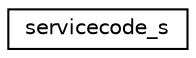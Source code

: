 digraph "Graphical Class Hierarchy"
{
 // LATEX_PDF_SIZE
  edge [fontname="Helvetica",fontsize="10",labelfontname="Helvetica",labelfontsize="10"];
  node [fontname="Helvetica",fontsize="10",shape=record];
  rankdir="LR";
  Node0 [label="servicecode_s",height=0.2,width=0.4,color="black", fillcolor="white", style="filled",URL="$structservicecode__s.html",tooltip=" "];
}

